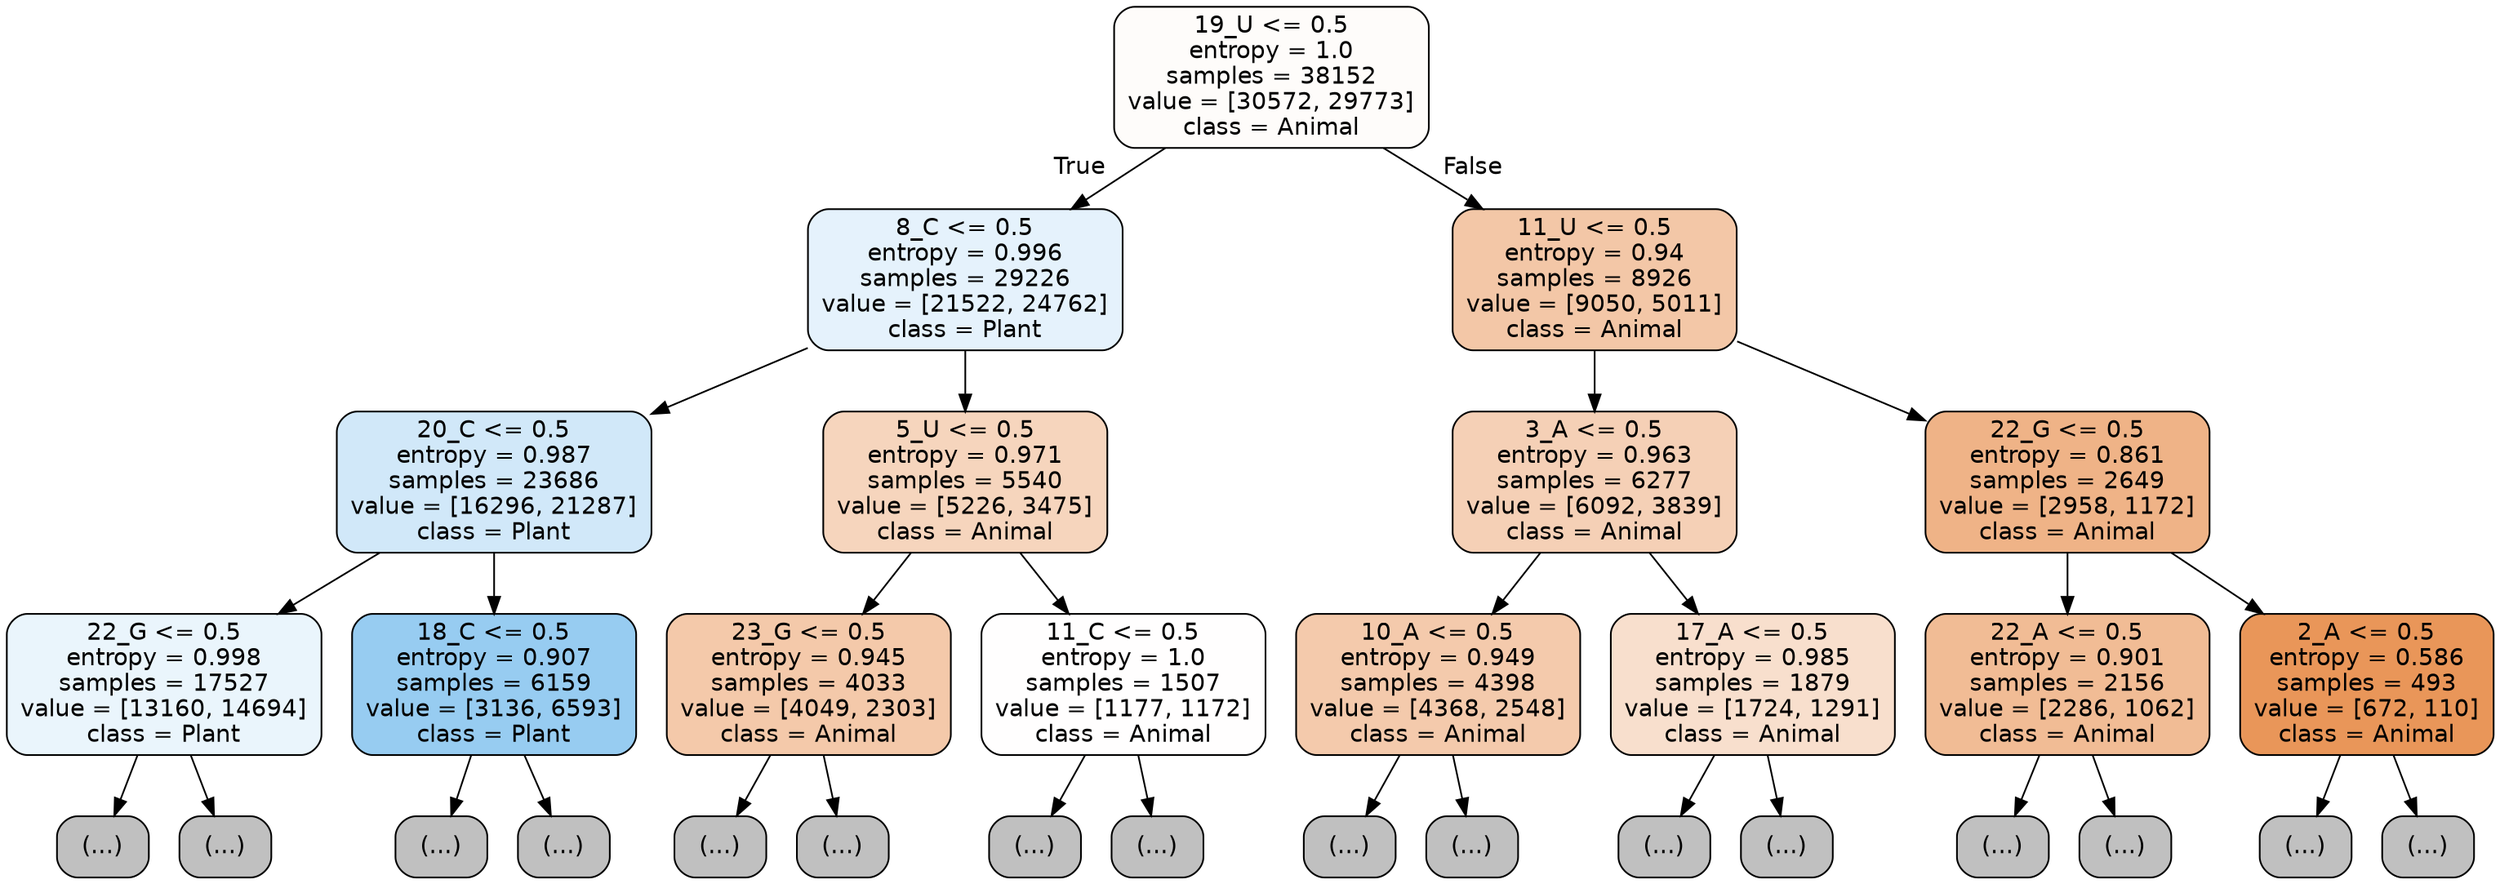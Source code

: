 digraph Tree {
node [shape=box, style="filled, rounded", color="black", fontname="helvetica"] ;
edge [fontname="helvetica"] ;
0 [label="19_U <= 0.5\nentropy = 1.0\nsamples = 38152\nvalue = [30572, 29773]\nclass = Animal", fillcolor="#fefcfa"] ;
1 [label="8_C <= 0.5\nentropy = 0.996\nsamples = 29226\nvalue = [21522, 24762]\nclass = Plant", fillcolor="#e5f2fc"] ;
0 -> 1 [labeldistance=2.5, labelangle=45, headlabel="True"] ;
2 [label="20_C <= 0.5\nentropy = 0.987\nsamples = 23686\nvalue = [16296, 21287]\nclass = Plant", fillcolor="#d1e8f9"] ;
1 -> 2 ;
3 [label="22_G <= 0.5\nentropy = 0.998\nsamples = 17527\nvalue = [13160, 14694]\nclass = Plant", fillcolor="#eaf5fc"] ;
2 -> 3 ;
4 [label="(...)", fillcolor="#C0C0C0"] ;
3 -> 4 ;
6671 [label="(...)", fillcolor="#C0C0C0"] ;
3 -> 6671 ;
7492 [label="18_C <= 0.5\nentropy = 0.907\nsamples = 6159\nvalue = [3136, 6593]\nclass = Plant", fillcolor="#97ccf1"] ;
2 -> 7492 ;
7493 [label="(...)", fillcolor="#C0C0C0"] ;
7492 -> 7493 ;
9280 [label="(...)", fillcolor="#C0C0C0"] ;
7492 -> 9280 ;
9721 [label="5_U <= 0.5\nentropy = 0.971\nsamples = 5540\nvalue = [5226, 3475]\nclass = Animal", fillcolor="#f6d5bd"] ;
1 -> 9721 ;
9722 [label="23_G <= 0.5\nentropy = 0.945\nsamples = 4033\nvalue = [4049, 2303]\nclass = Animal", fillcolor="#f4c9aa"] ;
9721 -> 9722 ;
9723 [label="(...)", fillcolor="#C0C0C0"] ;
9722 -> 9723 ;
11720 [label="(...)", fillcolor="#C0C0C0"] ;
9722 -> 11720 ;
11835 [label="11_C <= 0.5\nentropy = 1.0\nsamples = 1507\nvalue = [1177, 1172]\nclass = Animal", fillcolor="#fffefe"] ;
9721 -> 11835 ;
11836 [label="(...)", fillcolor="#C0C0C0"] ;
11835 -> 11836 ;
12397 [label="(...)", fillcolor="#C0C0C0"] ;
11835 -> 12397 ;
12544 [label="11_U <= 0.5\nentropy = 0.94\nsamples = 8926\nvalue = [9050, 5011]\nclass = Animal", fillcolor="#f3c7a7"] ;
0 -> 12544 [labeldistance=2.5, labelangle=-45, headlabel="False"] ;
12545 [label="3_A <= 0.5\nentropy = 0.963\nsamples = 6277\nvalue = [6092, 3839]\nclass = Animal", fillcolor="#f5d0b6"] ;
12544 -> 12545 ;
12546 [label="10_A <= 0.5\nentropy = 0.949\nsamples = 4398\nvalue = [4368, 2548]\nclass = Animal", fillcolor="#f4caac"] ;
12545 -> 12546 ;
12547 [label="(...)", fillcolor="#C0C0C0"] ;
12546 -> 12547 ;
14274 [label="(...)", fillcolor="#C0C0C0"] ;
12546 -> 14274 ;
14853 [label="17_A <= 0.5\nentropy = 0.985\nsamples = 1879\nvalue = [1724, 1291]\nclass = Animal", fillcolor="#f8dfcd"] ;
12545 -> 14853 ;
14854 [label="(...)", fillcolor="#C0C0C0"] ;
14853 -> 14854 ;
15461 [label="(...)", fillcolor="#C0C0C0"] ;
14853 -> 15461 ;
15678 [label="22_G <= 0.5\nentropy = 0.861\nsamples = 2649\nvalue = [2958, 1172]\nclass = Animal", fillcolor="#efb387"] ;
12544 -> 15678 ;
15679 [label="22_A <= 0.5\nentropy = 0.901\nsamples = 2156\nvalue = [2286, 1062]\nclass = Animal", fillcolor="#f1bc95"] ;
15678 -> 15679 ;
15680 [label="(...)", fillcolor="#C0C0C0"] ;
15679 -> 15680 ;
16591 [label="(...)", fillcolor="#C0C0C0"] ;
15679 -> 16591 ;
16774 [label="2_A <= 0.5\nentropy = 0.586\nsamples = 493\nvalue = [672, 110]\nclass = Animal", fillcolor="#e99659"] ;
15678 -> 16774 ;
16775 [label="(...)", fillcolor="#C0C0C0"] ;
16774 -> 16775 ;
16888 [label="(...)", fillcolor="#C0C0C0"] ;
16774 -> 16888 ;
}